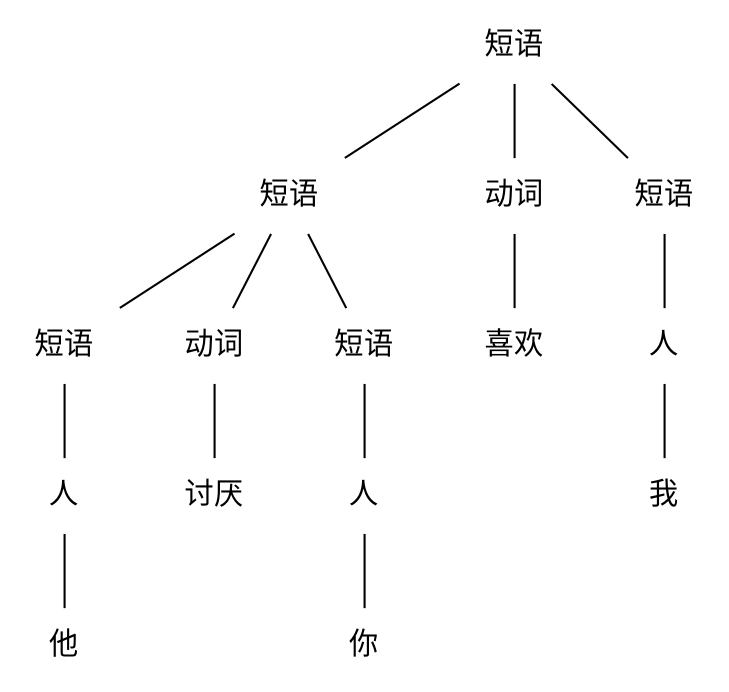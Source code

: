 /*
 * @Github: https://github.com/Certseeds/CS323_Compilers_2020F
 * @Organization: SUSTech
 * @Author: nanoseeds
 * @Date: 2020-10-18 20:39:57
 * @LastEditors: nanoseeds
 * @LastEditTime: 2020-10-18 20:41:45
 */
digraph G {
    node[shape=none];
    edge[dir=none,];

    短语1[label="短语"];
    
    短语2[label="短语"];
    动词1[label="动词"];
    短语3[label="短语"];
    
    人1[label="人"];

    短语4[label="短语"];

    动词2[label="动词"];
    
    短语5[label="短语"];

    人2[label="人"];
    人3[label="人"];

    短语1->短语2;
    短语1->动词1;
    短语1->短语3;

    短语2->短语4;
    短语2->动词2;
    短语2->短语5;
    
    短语4->人2;
    动词2->讨厌;
    短语5->人3;

    人2->他;
    人3->你;

        
    短语3->人1;
    人1->我;
    动词1->喜欢;
}